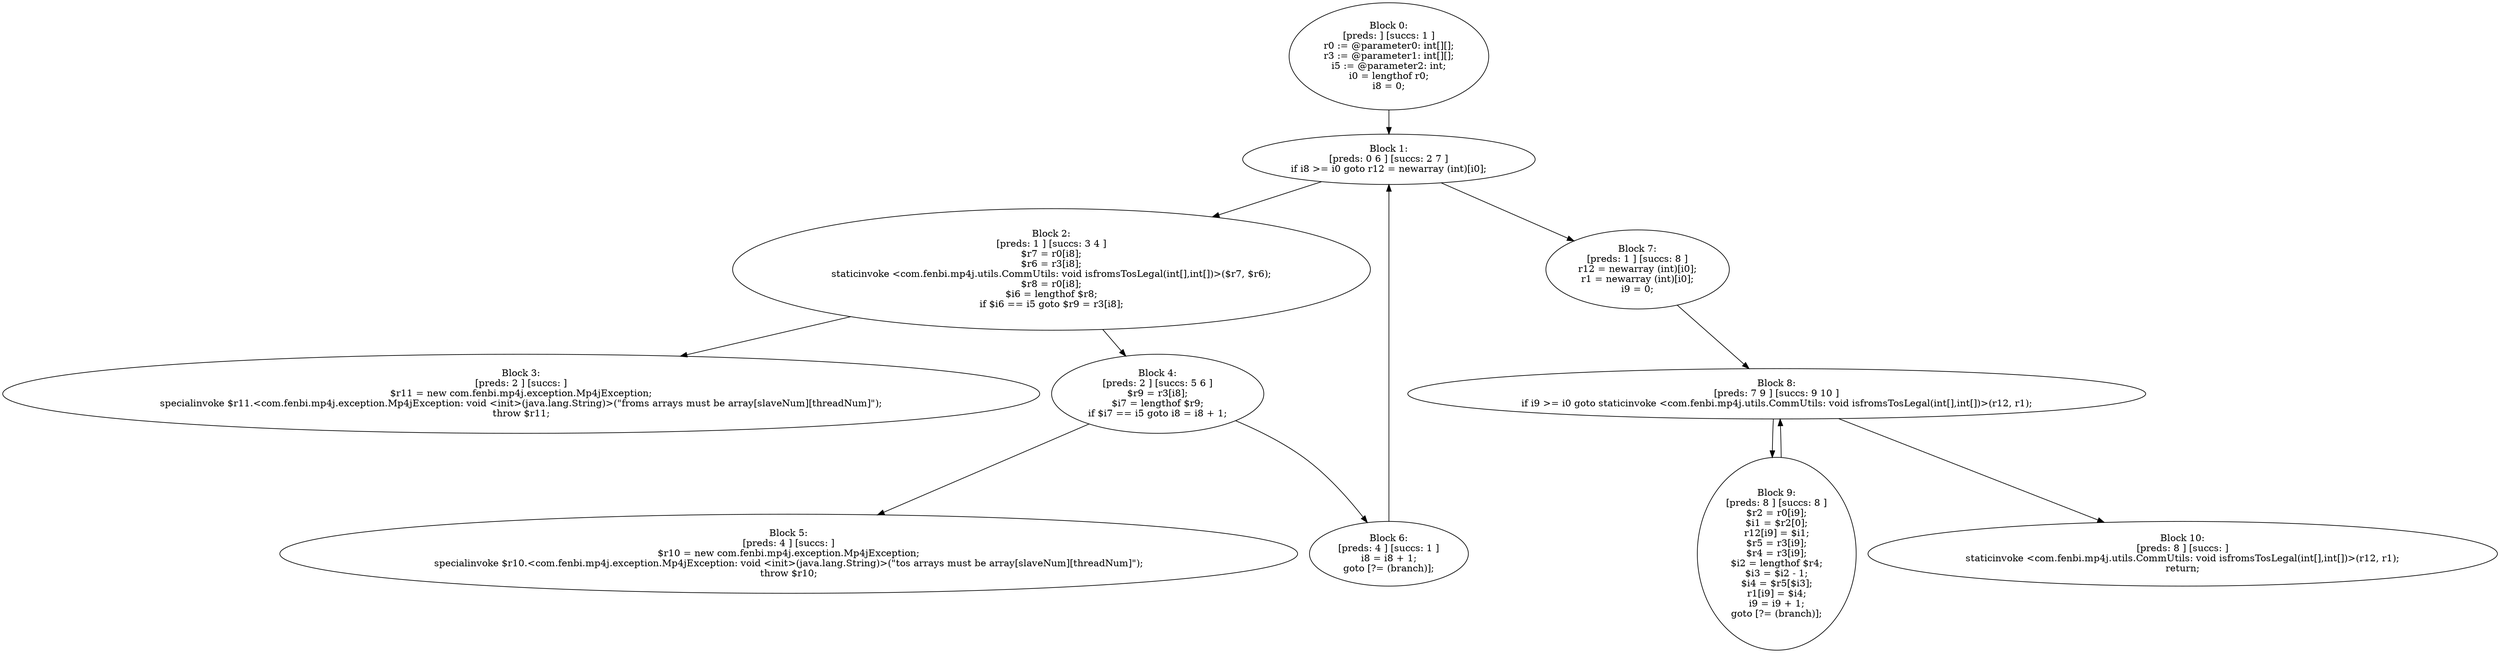 digraph "unitGraph" {
    "Block 0:
[preds: ] [succs: 1 ]
r0 := @parameter0: int[][];
r3 := @parameter1: int[][];
i5 := @parameter2: int;
i0 = lengthof r0;
i8 = 0;
"
    "Block 1:
[preds: 0 6 ] [succs: 2 7 ]
if i8 >= i0 goto r12 = newarray (int)[i0];
"
    "Block 2:
[preds: 1 ] [succs: 3 4 ]
$r7 = r0[i8];
$r6 = r3[i8];
staticinvoke <com.fenbi.mp4j.utils.CommUtils: void isfromsTosLegal(int[],int[])>($r7, $r6);
$r8 = r0[i8];
$i6 = lengthof $r8;
if $i6 == i5 goto $r9 = r3[i8];
"
    "Block 3:
[preds: 2 ] [succs: ]
$r11 = new com.fenbi.mp4j.exception.Mp4jException;
specialinvoke $r11.<com.fenbi.mp4j.exception.Mp4jException: void <init>(java.lang.String)>(\"froms arrays must be array[slaveNum][threadNum]\");
throw $r11;
"
    "Block 4:
[preds: 2 ] [succs: 5 6 ]
$r9 = r3[i8];
$i7 = lengthof $r9;
if $i7 == i5 goto i8 = i8 + 1;
"
    "Block 5:
[preds: 4 ] [succs: ]
$r10 = new com.fenbi.mp4j.exception.Mp4jException;
specialinvoke $r10.<com.fenbi.mp4j.exception.Mp4jException: void <init>(java.lang.String)>(\"tos arrays must be array[slaveNum][threadNum]\");
throw $r10;
"
    "Block 6:
[preds: 4 ] [succs: 1 ]
i8 = i8 + 1;
goto [?= (branch)];
"
    "Block 7:
[preds: 1 ] [succs: 8 ]
r12 = newarray (int)[i0];
r1 = newarray (int)[i0];
i9 = 0;
"
    "Block 8:
[preds: 7 9 ] [succs: 9 10 ]
if i9 >= i0 goto staticinvoke <com.fenbi.mp4j.utils.CommUtils: void isfromsTosLegal(int[],int[])>(r12, r1);
"
    "Block 9:
[preds: 8 ] [succs: 8 ]
$r2 = r0[i9];
$i1 = $r2[0];
r12[i9] = $i1;
$r5 = r3[i9];
$r4 = r3[i9];
$i2 = lengthof $r4;
$i3 = $i2 - 1;
$i4 = $r5[$i3];
r1[i9] = $i4;
i9 = i9 + 1;
goto [?= (branch)];
"
    "Block 10:
[preds: 8 ] [succs: ]
staticinvoke <com.fenbi.mp4j.utils.CommUtils: void isfromsTosLegal(int[],int[])>(r12, r1);
return;
"
    "Block 0:
[preds: ] [succs: 1 ]
r0 := @parameter0: int[][];
r3 := @parameter1: int[][];
i5 := @parameter2: int;
i0 = lengthof r0;
i8 = 0;
"->"Block 1:
[preds: 0 6 ] [succs: 2 7 ]
if i8 >= i0 goto r12 = newarray (int)[i0];
";
    "Block 1:
[preds: 0 6 ] [succs: 2 7 ]
if i8 >= i0 goto r12 = newarray (int)[i0];
"->"Block 2:
[preds: 1 ] [succs: 3 4 ]
$r7 = r0[i8];
$r6 = r3[i8];
staticinvoke <com.fenbi.mp4j.utils.CommUtils: void isfromsTosLegal(int[],int[])>($r7, $r6);
$r8 = r0[i8];
$i6 = lengthof $r8;
if $i6 == i5 goto $r9 = r3[i8];
";
    "Block 1:
[preds: 0 6 ] [succs: 2 7 ]
if i8 >= i0 goto r12 = newarray (int)[i0];
"->"Block 7:
[preds: 1 ] [succs: 8 ]
r12 = newarray (int)[i0];
r1 = newarray (int)[i0];
i9 = 0;
";
    "Block 2:
[preds: 1 ] [succs: 3 4 ]
$r7 = r0[i8];
$r6 = r3[i8];
staticinvoke <com.fenbi.mp4j.utils.CommUtils: void isfromsTosLegal(int[],int[])>($r7, $r6);
$r8 = r0[i8];
$i6 = lengthof $r8;
if $i6 == i5 goto $r9 = r3[i8];
"->"Block 3:
[preds: 2 ] [succs: ]
$r11 = new com.fenbi.mp4j.exception.Mp4jException;
specialinvoke $r11.<com.fenbi.mp4j.exception.Mp4jException: void <init>(java.lang.String)>(\"froms arrays must be array[slaveNum][threadNum]\");
throw $r11;
";
    "Block 2:
[preds: 1 ] [succs: 3 4 ]
$r7 = r0[i8];
$r6 = r3[i8];
staticinvoke <com.fenbi.mp4j.utils.CommUtils: void isfromsTosLegal(int[],int[])>($r7, $r6);
$r8 = r0[i8];
$i6 = lengthof $r8;
if $i6 == i5 goto $r9 = r3[i8];
"->"Block 4:
[preds: 2 ] [succs: 5 6 ]
$r9 = r3[i8];
$i7 = lengthof $r9;
if $i7 == i5 goto i8 = i8 + 1;
";
    "Block 4:
[preds: 2 ] [succs: 5 6 ]
$r9 = r3[i8];
$i7 = lengthof $r9;
if $i7 == i5 goto i8 = i8 + 1;
"->"Block 5:
[preds: 4 ] [succs: ]
$r10 = new com.fenbi.mp4j.exception.Mp4jException;
specialinvoke $r10.<com.fenbi.mp4j.exception.Mp4jException: void <init>(java.lang.String)>(\"tos arrays must be array[slaveNum][threadNum]\");
throw $r10;
";
    "Block 4:
[preds: 2 ] [succs: 5 6 ]
$r9 = r3[i8];
$i7 = lengthof $r9;
if $i7 == i5 goto i8 = i8 + 1;
"->"Block 6:
[preds: 4 ] [succs: 1 ]
i8 = i8 + 1;
goto [?= (branch)];
";
    "Block 6:
[preds: 4 ] [succs: 1 ]
i8 = i8 + 1;
goto [?= (branch)];
"->"Block 1:
[preds: 0 6 ] [succs: 2 7 ]
if i8 >= i0 goto r12 = newarray (int)[i0];
";
    "Block 7:
[preds: 1 ] [succs: 8 ]
r12 = newarray (int)[i0];
r1 = newarray (int)[i0];
i9 = 0;
"->"Block 8:
[preds: 7 9 ] [succs: 9 10 ]
if i9 >= i0 goto staticinvoke <com.fenbi.mp4j.utils.CommUtils: void isfromsTosLegal(int[],int[])>(r12, r1);
";
    "Block 8:
[preds: 7 9 ] [succs: 9 10 ]
if i9 >= i0 goto staticinvoke <com.fenbi.mp4j.utils.CommUtils: void isfromsTosLegal(int[],int[])>(r12, r1);
"->"Block 9:
[preds: 8 ] [succs: 8 ]
$r2 = r0[i9];
$i1 = $r2[0];
r12[i9] = $i1;
$r5 = r3[i9];
$r4 = r3[i9];
$i2 = lengthof $r4;
$i3 = $i2 - 1;
$i4 = $r5[$i3];
r1[i9] = $i4;
i9 = i9 + 1;
goto [?= (branch)];
";
    "Block 8:
[preds: 7 9 ] [succs: 9 10 ]
if i9 >= i0 goto staticinvoke <com.fenbi.mp4j.utils.CommUtils: void isfromsTosLegal(int[],int[])>(r12, r1);
"->"Block 10:
[preds: 8 ] [succs: ]
staticinvoke <com.fenbi.mp4j.utils.CommUtils: void isfromsTosLegal(int[],int[])>(r12, r1);
return;
";
    "Block 9:
[preds: 8 ] [succs: 8 ]
$r2 = r0[i9];
$i1 = $r2[0];
r12[i9] = $i1;
$r5 = r3[i9];
$r4 = r3[i9];
$i2 = lengthof $r4;
$i3 = $i2 - 1;
$i4 = $r5[$i3];
r1[i9] = $i4;
i9 = i9 + 1;
goto [?= (branch)];
"->"Block 8:
[preds: 7 9 ] [succs: 9 10 ]
if i9 >= i0 goto staticinvoke <com.fenbi.mp4j.utils.CommUtils: void isfromsTosLegal(int[],int[])>(r12, r1);
";
}
